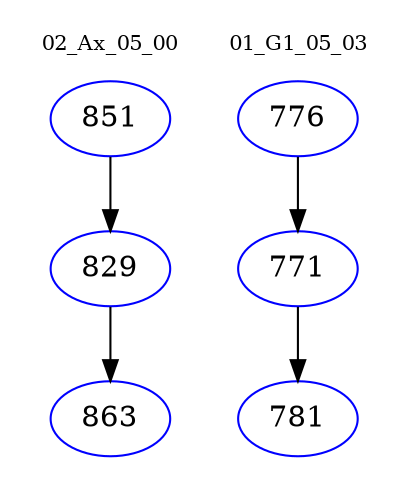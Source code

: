 digraph{
subgraph cluster_0 {
color = white
label = "02_Ax_05_00";
fontsize=10;
T0_851 [label="851", color="blue"]
T0_851 -> T0_829 [color="black"]
T0_829 [label="829", color="blue"]
T0_829 -> T0_863 [color="black"]
T0_863 [label="863", color="blue"]
}
subgraph cluster_1 {
color = white
label = "01_G1_05_03";
fontsize=10;
T1_776 [label="776", color="blue"]
T1_776 -> T1_771 [color="black"]
T1_771 [label="771", color="blue"]
T1_771 -> T1_781 [color="black"]
T1_781 [label="781", color="blue"]
}
}
